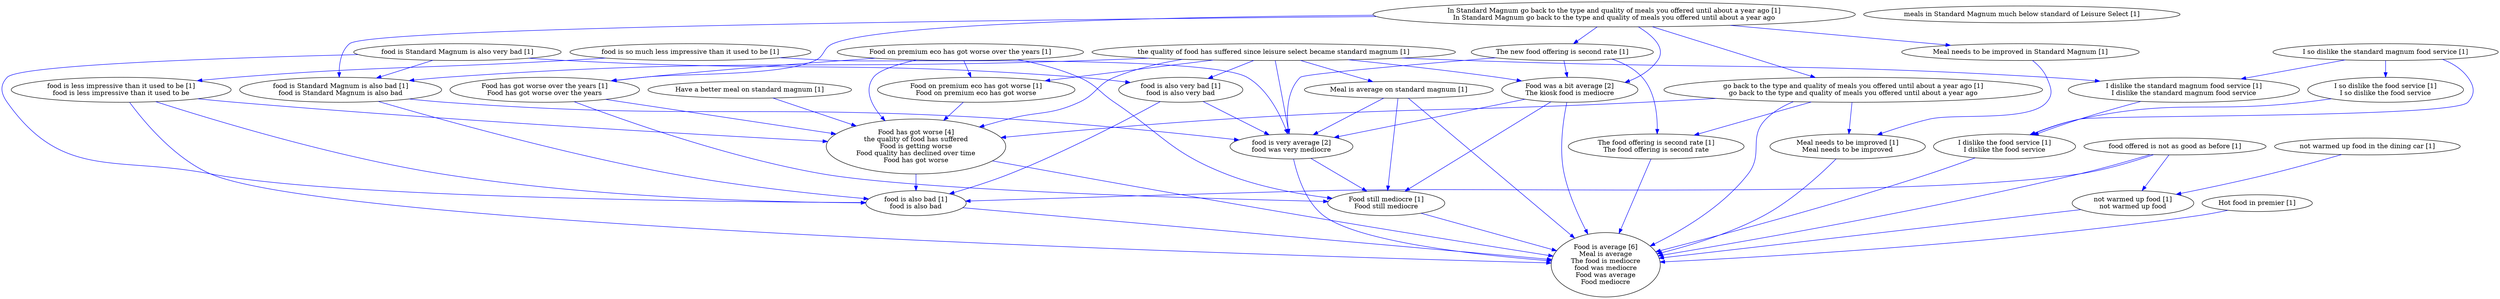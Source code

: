 digraph collapsedGraph {
"Food was a bit average [2]\nThe kiosk food is mediocre""Food has got worse [4]\nthe quality of food has suffered\nFood is getting worse\nFood quality has declined over time\nFood has got worse""Food is average [6]\nMeal is average\nThe food is mediocre\nfood was mediocre\nFood was average\nFood mediocre""food is very average [2]\nfood was very mediocre""Food still mediocre [1]\nFood still mediocre""Food on premium eco has got worse over the years [1]""Food on premium eco has got worse [1]\nFood on premium eco has got worse""Food has got worse over the years [1]\nFood has got worse over the years""Have a better meal on standard magnum [1]""Hot food in premier [1]""I so dislike the standard magnum food service [1]""I dislike the standard magnum food service [1]\nI dislike the standard magnum food service""I dislike the food service [1]\nI dislike the food service""I so dislike the food service [1]\nI so dislike the food service""In Standard Magnum go back to the type and quality of meals you offered until about a year ago [1]\nIn Standard Magnum go back to the type and quality of meals you offered until about a year ago""go back to the type and quality of meals you offered until about a year ago [1]\ngo back to the type and quality of meals you offered until about a year ago""Meal is average on standard magnum [1]""Meal needs to be improved in Standard Magnum [1]""Meal needs to be improved [1]\nMeal needs to be improved""The new food offering is second rate [1]""The food offering is second rate [1]\nThe food offering is second rate""food is Standard Magnum is also very bad [1]""food is Standard Magnum is also bad [1]\nfood is Standard Magnum is also bad""food is also bad [1]\nfood is also bad""food is also very bad [1]\nfood is also very bad""food is so much less impressive than it used to be [1]""food is less impressive than it used to be [1]\nfood is less impressive than it used to be""food offered is not as good as before [1]""meals in Standard Magnum much below standard of Leisure Select [1]""not warmed up food in the dining car [1]""not warmed up food [1]\nnot warmed up food""the quality of food has suffered since leisure select became standard magnum [1]""Food still mediocre [1]\nFood still mediocre" -> "Food is average [6]\nMeal is average\nThe food is mediocre\nfood was mediocre\nFood was average\nFood mediocre" [color=blue]
"Food on premium eco has got worse over the years [1]" -> "Food on premium eco has got worse [1]\nFood on premium eco has got worse" [color=blue]
"Food on premium eco has got worse [1]\nFood on premium eco has got worse" -> "Food has got worse [4]\nthe quality of food has suffered\nFood is getting worse\nFood quality has declined over time\nFood has got worse" [color=blue]
"Food on premium eco has got worse over the years [1]" -> "Food has got worse over the years [1]\nFood has got worse over the years" [color=blue]
"Food has got worse over the years [1]\nFood has got worse over the years" -> "Food has got worse [4]\nthe quality of food has suffered\nFood is getting worse\nFood quality has declined over time\nFood has got worse" [color=blue]
"Food on premium eco has got worse over the years [1]" -> "Food has got worse [4]\nthe quality of food has suffered\nFood is getting worse\nFood quality has declined over time\nFood has got worse" [color=blue]
"Food has got worse over the years [1]\nFood has got worse over the years" -> "Food still mediocre [1]\nFood still mediocre" [color=blue]
"Food on premium eco has got worse over the years [1]" -> "Food still mediocre [1]\nFood still mediocre" [color=blue]
"Food was a bit average [2]\nThe kiosk food is mediocre" -> "Food still mediocre [1]\nFood still mediocre" [color=blue]
"Food was a bit average [2]\nThe kiosk food is mediocre" -> "Food is average [6]\nMeal is average\nThe food is mediocre\nfood was mediocre\nFood was average\nFood mediocre" [color=blue]
"Hot food in premier [1]" -> "Food is average [6]\nMeal is average\nThe food is mediocre\nfood was mediocre\nFood was average\nFood mediocre" [color=blue]
"I so dislike the standard magnum food service [1]" -> "I dislike the standard magnum food service [1]\nI dislike the standard magnum food service" [color=blue]
"I dislike the standard magnum food service [1]\nI dislike the standard magnum food service" -> "I dislike the food service [1]\nI dislike the food service" [color=blue]
"I so dislike the standard magnum food service [1]" -> "I so dislike the food service [1]\nI so dislike the food service" [color=blue]
"I so dislike the food service [1]\nI so dislike the food service" -> "I dislike the food service [1]\nI dislike the food service" [color=blue]
"I so dislike the standard magnum food service [1]" -> "I dislike the food service [1]\nI dislike the food service" [color=blue]
"I dislike the food service [1]\nI dislike the food service" -> "Food is average [6]\nMeal is average\nThe food is mediocre\nfood was mediocre\nFood was average\nFood mediocre" [color=blue]
"In Standard Magnum go back to the type and quality of meals you offered until about a year ago [1]\nIn Standard Magnum go back to the type and quality of meals you offered until about a year ago" -> "go back to the type and quality of meals you offered until about a year ago [1]\ngo back to the type and quality of meals you offered until about a year ago" [color=blue]
"go back to the type and quality of meals you offered until about a year ago [1]\ngo back to the type and quality of meals you offered until about a year ago" -> "Food is average [6]\nMeal is average\nThe food is mediocre\nfood was mediocre\nFood was average\nFood mediocre" [color=blue]
"go back to the type and quality of meals you offered until about a year ago [1]\ngo back to the type and quality of meals you offered until about a year ago" -> "Food has got worse [4]\nthe quality of food has suffered\nFood is getting worse\nFood quality has declined over time\nFood has got worse" [color=blue]
"In Standard Magnum go back to the type and quality of meals you offered until about a year ago [1]\nIn Standard Magnum go back to the type and quality of meals you offered until about a year ago" -> "Food has got worse over the years [1]\nFood has got worse over the years" [color=blue]
"Meal is average on standard magnum [1]" -> "Food is average [6]\nMeal is average\nThe food is mediocre\nfood was mediocre\nFood was average\nFood mediocre" [color=blue]
"Meal is average on standard magnum [1]" -> "Food still mediocre [1]\nFood still mediocre" [color=blue]
"Meal needs to be improved in Standard Magnum [1]" -> "Meal needs to be improved [1]\nMeal needs to be improved" [color=blue]
"go back to the type and quality of meals you offered until about a year ago [1]\ngo back to the type and quality of meals you offered until about a year ago" -> "Meal needs to be improved [1]\nMeal needs to be improved" [color=blue]
"In Standard Magnum go back to the type and quality of meals you offered until about a year ago [1]\nIn Standard Magnum go back to the type and quality of meals you offered until about a year ago" -> "Meal needs to be improved in Standard Magnum [1]" [color=blue]
"Meal needs to be improved [1]\nMeal needs to be improved" -> "Food is average [6]\nMeal is average\nThe food is mediocre\nfood was mediocre\nFood was average\nFood mediocre" [color=blue]
"In Standard Magnum go back to the type and quality of meals you offered until about a year ago [1]\nIn Standard Magnum go back to the type and quality of meals you offered until about a year ago" -> "Food was a bit average [2]\nThe kiosk food is mediocre" [color=blue]
"The new food offering is second rate [1]" -> "The food offering is second rate [1]\nThe food offering is second rate" [color=blue]
"go back to the type and quality of meals you offered until about a year ago [1]\ngo back to the type and quality of meals you offered until about a year ago" -> "The food offering is second rate [1]\nThe food offering is second rate" [color=blue]
"In Standard Magnum go back to the type and quality of meals you offered until about a year ago [1]\nIn Standard Magnum go back to the type and quality of meals you offered until about a year ago" -> "The new food offering is second rate [1]" [color=blue]
"The new food offering is second rate [1]" -> "Food was a bit average [2]\nThe kiosk food is mediocre" [color=blue]
"The food offering is second rate [1]\nThe food offering is second rate" -> "Food is average [6]\nMeal is average\nThe food is mediocre\nfood was mediocre\nFood was average\nFood mediocre" [color=blue]
"food is Standard Magnum is also very bad [1]" -> "food is Standard Magnum is also bad [1]\nfood is Standard Magnum is also bad" [color=blue]
"food is Standard Magnum is also bad [1]\nfood is Standard Magnum is also bad" -> "food is also bad [1]\nfood is also bad" [color=blue]
"food is Standard Magnum is also very bad [1]" -> "food is also very bad [1]\nfood is also very bad" [color=blue]
"food is also very bad [1]\nfood is also very bad" -> "food is also bad [1]\nfood is also bad" [color=blue]
"food is Standard Magnum is also very bad [1]" -> "food is also bad [1]\nfood is also bad" [color=blue]
"In Standard Magnum go back to the type and quality of meals you offered until about a year ago [1]\nIn Standard Magnum go back to the type and quality of meals you offered until about a year ago" -> "food is Standard Magnum is also bad [1]\nfood is Standard Magnum is also bad" [color=blue]
"food is also bad [1]\nfood is also bad" -> "Food is average [6]\nMeal is average\nThe food is mediocre\nfood was mediocre\nFood was average\nFood mediocre" [color=blue]
"food is so much less impressive than it used to be [1]" -> "food is less impressive than it used to be [1]\nfood is less impressive than it used to be" [color=blue]
"food is less impressive than it used to be [1]\nfood is less impressive than it used to be" -> "Food has got worse [4]\nthe quality of food has suffered\nFood is getting worse\nFood quality has declined over time\nFood has got worse" [color=blue]
"food is less impressive than it used to be [1]\nfood is less impressive than it used to be" -> "food is also bad [1]\nfood is also bad" [color=blue]
"food is less impressive than it used to be [1]\nfood is less impressive than it used to be" -> "Food is average [6]\nMeal is average\nThe food is mediocre\nfood was mediocre\nFood was average\nFood mediocre" [color=blue]
"food is very average [2]\nfood was very mediocre" -> "Food is average [6]\nMeal is average\nThe food is mediocre\nfood was mediocre\nFood was average\nFood mediocre" [color=blue]
"food offered is not as good as before [1]" -> "food is also bad [1]\nfood is also bad" [color=blue]
"food offered is not as good as before [1]" -> "Food is average [6]\nMeal is average\nThe food is mediocre\nfood was mediocre\nFood was average\nFood mediocre" [color=blue]
"Food has got worse [4]\nthe quality of food has suffered\nFood is getting worse\nFood quality has declined over time\nFood has got worse" -> "Food is average [6]\nMeal is average\nThe food is mediocre\nfood was mediocre\nFood was average\nFood mediocre" [color=blue]
"The new food offering is second rate [1]" -> "food is very average [2]\nfood was very mediocre" [color=blue]
"food is also very bad [1]\nfood is also very bad" -> "food is very average [2]\nfood was very mediocre" [color=blue]
"food is Standard Magnum is also bad [1]\nfood is Standard Magnum is also bad" -> "food is very average [2]\nfood was very mediocre" [color=blue]
"food is so much less impressive than it used to be [1]" -> "food is very average [2]\nfood was very mediocre" [color=blue]
"Meal is average on standard magnum [1]" -> "food is very average [2]\nfood was very mediocre" [color=blue]
"Food was a bit average [2]\nThe kiosk food is mediocre" -> "food is very average [2]\nfood was very mediocre" [color=blue]
"food is very average [2]\nfood was very mediocre" -> "Food still mediocre [1]\nFood still mediocre" [color=blue]
"not warmed up food in the dining car [1]" -> "not warmed up food [1]\nnot warmed up food" [color=blue]
"food offered is not as good as before [1]" -> "not warmed up food [1]\nnot warmed up food" [color=blue]
"not warmed up food [1]\nnot warmed up food" -> "Food is average [6]\nMeal is average\nThe food is mediocre\nfood was mediocre\nFood was average\nFood mediocre" [color=blue]
"the quality of food has suffered since leisure select became standard magnum [1]" -> "Food has got worse [4]\nthe quality of food has suffered\nFood is getting worse\nFood quality has declined over time\nFood has got worse" [color=blue]
"the quality of food has suffered since leisure select became standard magnum [1]" -> "food is very average [2]\nfood was very mediocre" [color=blue]
"the quality of food has suffered since leisure select became standard magnum [1]" -> "Food on premium eco has got worse [1]\nFood on premium eco has got worse" [color=blue]
"Food has got worse [4]\nthe quality of food has suffered\nFood is getting worse\nFood quality has declined over time\nFood has got worse" -> "food is also bad [1]\nfood is also bad" [color=blue]
"the quality of food has suffered since leisure select became standard magnum [1]" -> "food is also very bad [1]\nfood is also very bad" [color=blue]
"the quality of food has suffered since leisure select became standard magnum [1]" -> "food is Standard Magnum is also bad [1]\nfood is Standard Magnum is also bad" [color=blue]
"Have a better meal on standard magnum [1]" -> "Food has got worse [4]\nthe quality of food has suffered\nFood is getting worse\nFood quality has declined over time\nFood has got worse" [color=blue]
"the quality of food has suffered since leisure select became standard magnum [1]" -> "Meal is average on standard magnum [1]" [color=blue]
"the quality of food has suffered since leisure select became standard magnum [1]" -> "I dislike the standard magnum food service [1]\nI dislike the standard magnum food service" [color=blue]
"the quality of food has suffered since leisure select became standard magnum [1]" -> "Food was a bit average [2]\nThe kiosk food is mediocre" [color=blue]
}